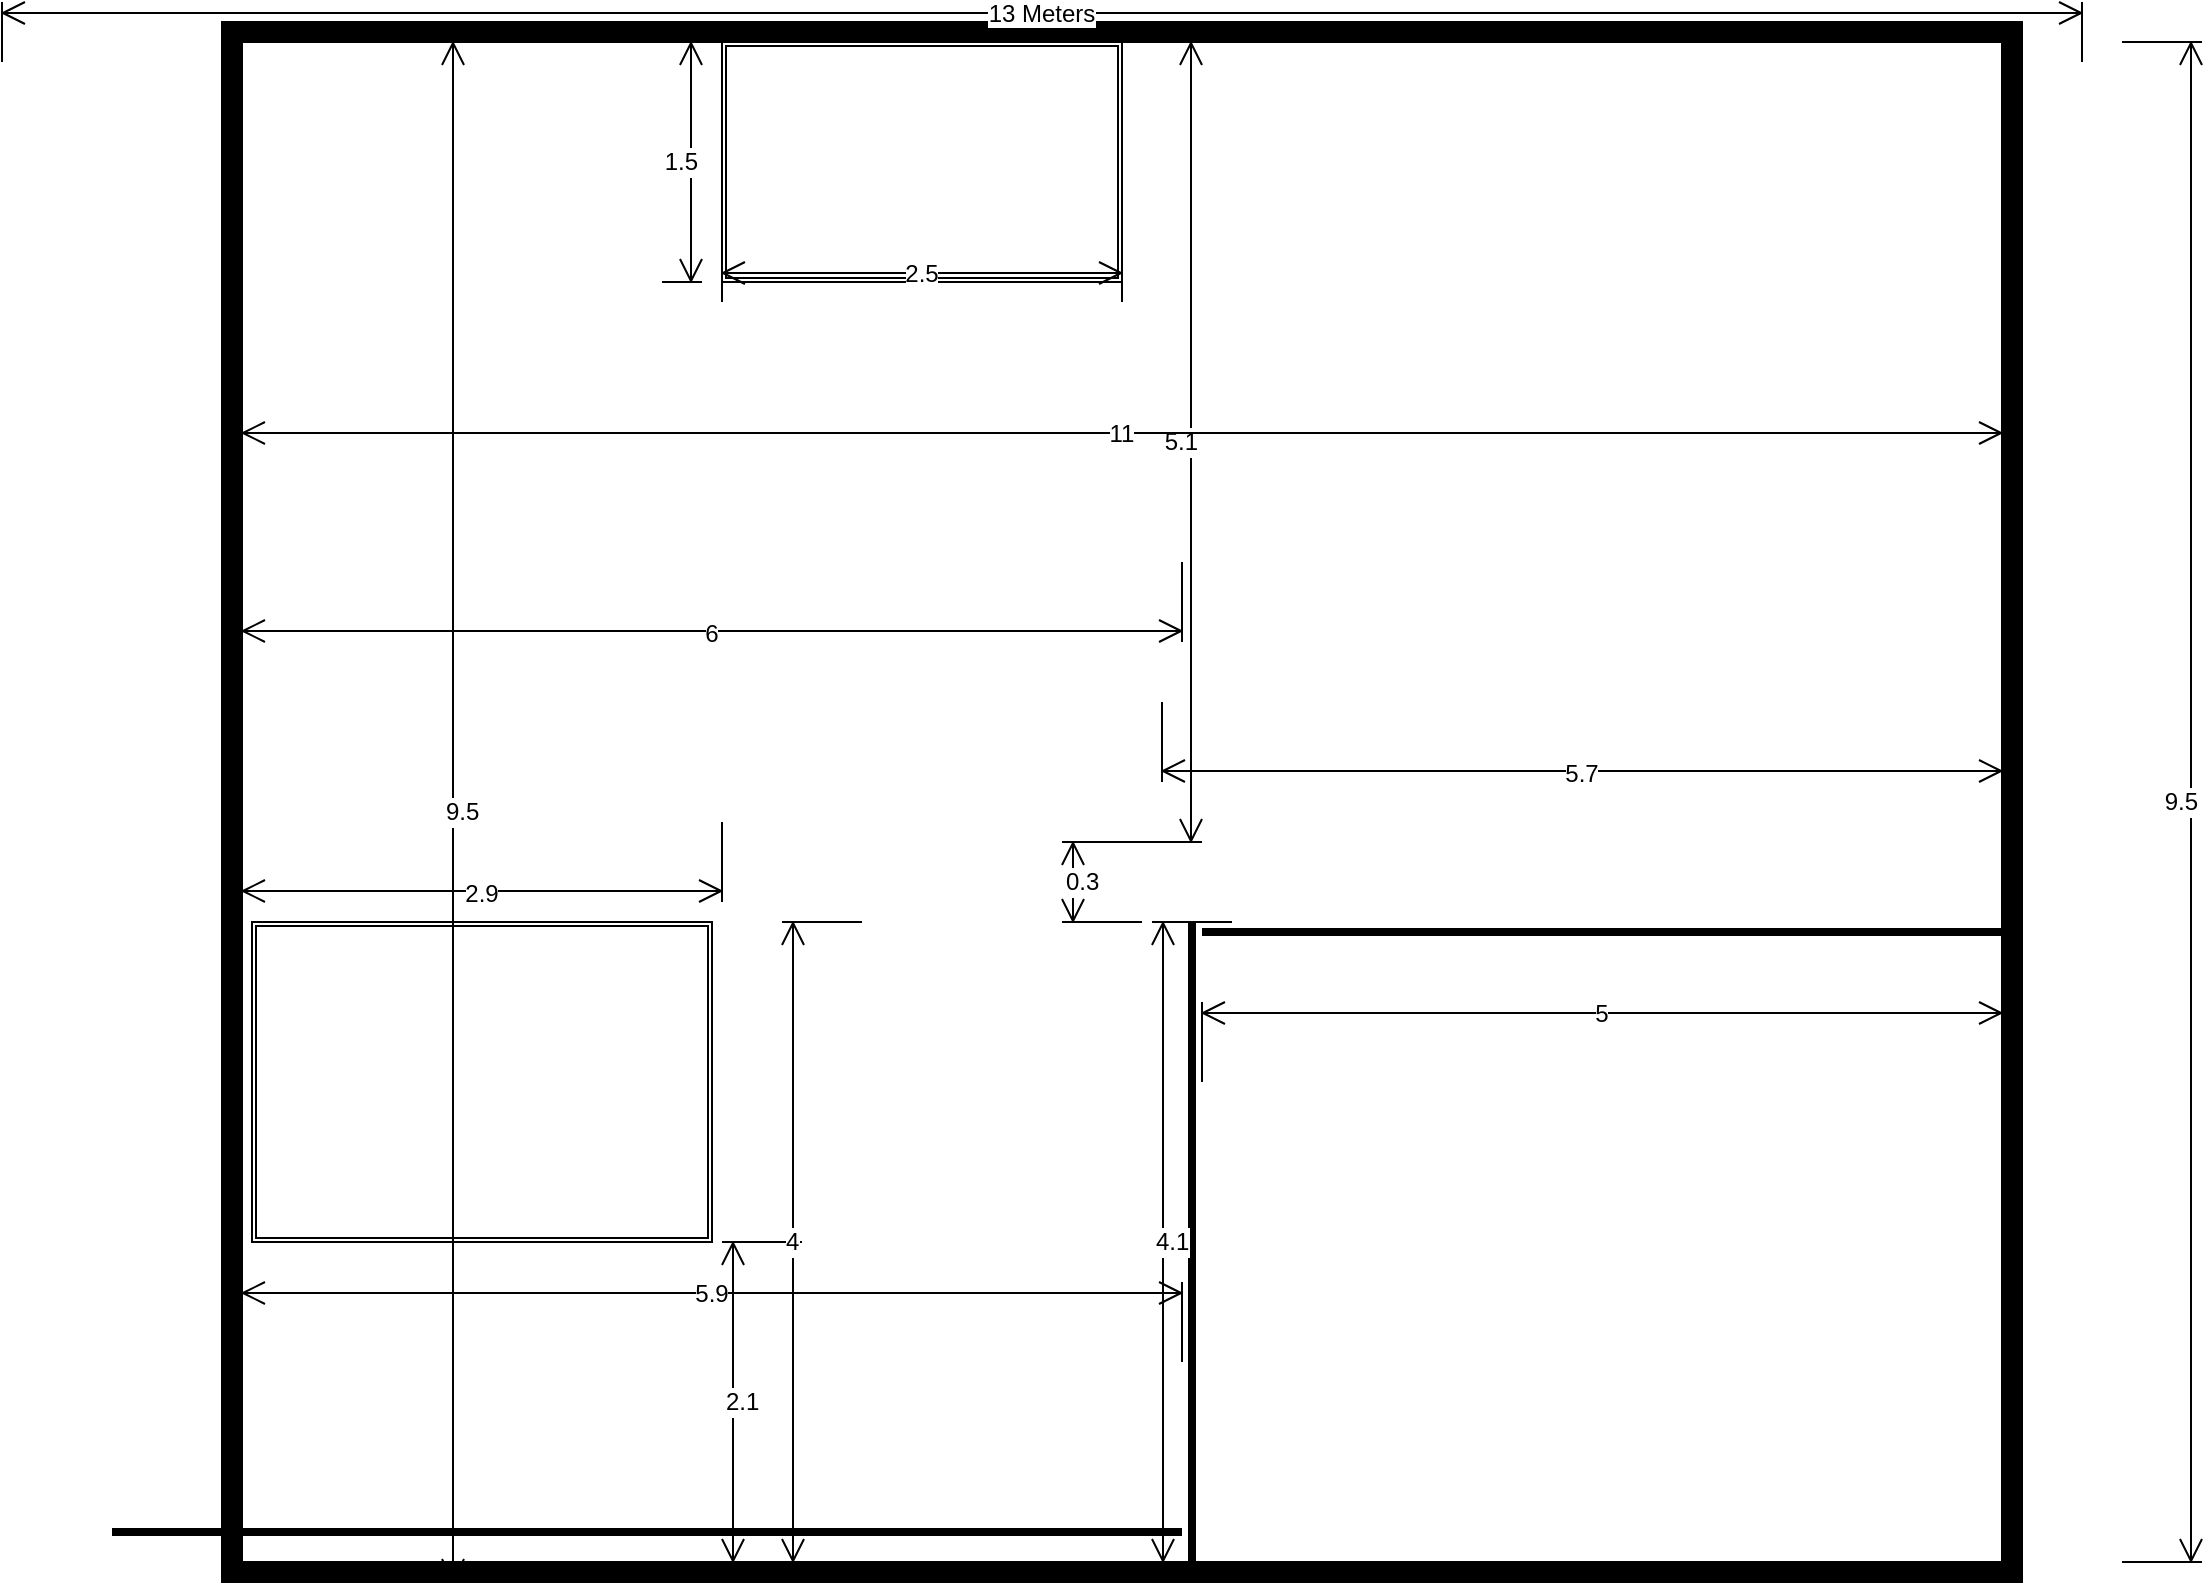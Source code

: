 <mxfile version="13.6.2" type="github">
  <diagram name="Page-1" id="38b20595-45e3-9b7f-d5ca-b57f44c5b66d">
    <mxGraphModel dx="1931" dy="997" grid="1" gridSize="10" guides="1" tooltips="1" connect="1" arrows="1" fold="1" page="1" pageScale="1" pageWidth="1169" pageHeight="827" background="#ffffff" math="0" shadow="0">
      <root>
        <mxCell id="0" />
        <mxCell id="1" parent="0" />
        <mxCell id="hN5Dp_MHmyaqK9XTyMVl-1" value="" style="verticalLabelPosition=bottom;html=1;verticalAlign=top;align=center;shape=mxgraph.floorplan.room;fillColor=#000000;" vertex="1" parent="1">
          <mxGeometry x="150" y="30" width="900" height="780" as="geometry" />
        </mxCell>
        <mxCell id="hN5Dp_MHmyaqK9XTyMVl-2" value="" style="line;strokeWidth=4;html=1;perimeter=backbonePerimeter;points=[];outlineConnect=0;" vertex="1" parent="1">
          <mxGeometry x="640" y="480" width="400" height="10" as="geometry" />
        </mxCell>
        <mxCell id="hN5Dp_MHmyaqK9XTyMVl-3" value="" style="line;strokeWidth=4;direction=south;html=1;perimeter=backbonePerimeter;points=[];outlineConnect=0;" vertex="1" parent="1">
          <mxGeometry x="630" y="480" width="10" height="320" as="geometry" />
        </mxCell>
        <mxCell id="hN5Dp_MHmyaqK9XTyMVl-4" value="" style="line;strokeWidth=4;html=1;perimeter=backbonePerimeter;points=[];outlineConnect=0;" vertex="1" parent="1">
          <mxGeometry x="95" y="780" width="535" height="10" as="geometry" />
        </mxCell>
        <mxCell id="hN5Dp_MHmyaqK9XTyMVl-5" value="5.1&lt;br&gt;" style="shape=dimension;direction=north;whiteSpace=wrap;html=1;align=right;points=[];verticalAlign=middle;labelBackgroundColor=#ffffff" vertex="1" parent="1">
          <mxGeometry x="600" y="40" width="40" height="400" as="geometry" />
        </mxCell>
        <mxCell id="hN5Dp_MHmyaqK9XTyMVl-6" value="5.7" style="shape=dimension;whiteSpace=wrap;html=1;align=center;points=[];verticalAlign=bottom;spacingBottom=-5;labelBackgroundColor=#ffffff" vertex="1" parent="1">
          <mxGeometry x="620" y="370" width="420" height="40" as="geometry" />
        </mxCell>
        <mxCell id="hN5Dp_MHmyaqK9XTyMVl-7" value="5.9&lt;br&gt;" style="shape=dimension;direction=west;whiteSpace=wrap;html=1;align=center;points=[];verticalAlign=top;spacingTop=-8;labelBackgroundColor=#ffffff" vertex="1" parent="1">
          <mxGeometry x="160" y="660" width="470" height="40" as="geometry" />
        </mxCell>
        <mxCell id="hN5Dp_MHmyaqK9XTyMVl-8" value="" style="shape=ext;double=1;rounded=0;whiteSpace=wrap;html=1;" vertex="1" parent="1">
          <mxGeometry x="165" y="480" width="230" height="160" as="geometry" />
        </mxCell>
        <mxCell id="hN5Dp_MHmyaqK9XTyMVl-10" value="9.5" style="shape=dimension;direction=south;whiteSpace=wrap;html=1;align=left;points=[];verticalAlign=middle;labelBackgroundColor=#ffffff" vertex="1" parent="1">
          <mxGeometry x="260" y="40" width="40" height="770" as="geometry" />
        </mxCell>
        <mxCell id="hN5Dp_MHmyaqK9XTyMVl-12" value="6" style="shape=dimension;whiteSpace=wrap;html=1;align=center;points=[];verticalAlign=bottom;spacingBottom=-5;labelBackgroundColor=#ffffff" vertex="1" parent="1">
          <mxGeometry x="160" y="300" width="470" height="40" as="geometry" />
        </mxCell>
        <mxCell id="hN5Dp_MHmyaqK9XTyMVl-13" value="" style="shape=ext;double=1;rounded=0;whiteSpace=wrap;html=1;" vertex="1" parent="1">
          <mxGeometry x="400" y="40" width="200" height="120" as="geometry" />
        </mxCell>
        <mxCell id="hN5Dp_MHmyaqK9XTyMVl-14" value="1.5" style="shape=dimension;direction=north;whiteSpace=wrap;html=1;align=right;points=[];verticalAlign=middle;labelBackgroundColor=#ffffff" vertex="1" parent="1">
          <mxGeometry x="370" y="40" width="20" height="120" as="geometry" />
        </mxCell>
        <mxCell id="hN5Dp_MHmyaqK9XTyMVl-16" value="2.5" style="shape=dimension;direction=west;whiteSpace=wrap;html=1;align=center;points=[];verticalAlign=top;spacingTop=-8;labelBackgroundColor=#ffffff" vertex="1" parent="1">
          <mxGeometry x="400" y="150" width="200" height="20" as="geometry" />
        </mxCell>
        <mxCell id="hN5Dp_MHmyaqK9XTyMVl-21" value="13 Meters" style="shape=dimension;direction=west;whiteSpace=wrap;html=1;align=center;points=[];verticalAlign=top;spacingTop=-8;labelBackgroundColor=#ffffff" vertex="1" parent="1">
          <mxGeometry x="40" y="20" width="1040" height="30" as="geometry" />
        </mxCell>
        <mxCell id="hN5Dp_MHmyaqK9XTyMVl-22" value="4.1" style="shape=dimension;direction=south;whiteSpace=wrap;html=1;align=left;points=[];verticalAlign=middle;labelBackgroundColor=#ffffff" vertex="1" parent="1">
          <mxGeometry x="615" y="480" width="40" height="320" as="geometry" />
        </mxCell>
        <mxCell id="hN5Dp_MHmyaqK9XTyMVl-24" value="9.5&lt;br&gt;" style="shape=dimension;direction=north;whiteSpace=wrap;html=1;align=right;points=[];verticalAlign=middle;labelBackgroundColor=#ffffff" vertex="1" parent="1">
          <mxGeometry x="1100" y="40" width="40" height="760" as="geometry" />
        </mxCell>
        <mxCell id="hN5Dp_MHmyaqK9XTyMVl-25" value="0.3" style="shape=dimension;direction=south;whiteSpace=wrap;html=1;align=left;points=[];verticalAlign=middle;labelBackgroundColor=#ffffff" vertex="1" parent="1">
          <mxGeometry x="570" y="440" width="40" height="40" as="geometry" />
        </mxCell>
        <mxCell id="hN5Dp_MHmyaqK9XTyMVl-26" value="5" style="shape=dimension;direction=west;whiteSpace=wrap;html=1;align=center;points=[];verticalAlign=top;spacingTop=-8;labelBackgroundColor=#ffffff" vertex="1" parent="1">
          <mxGeometry x="640" y="520" width="400" height="40" as="geometry" />
        </mxCell>
        <mxCell id="hN5Dp_MHmyaqK9XTyMVl-28" value="11&lt;br&gt;" style="shape=dimension;direction=west;whiteSpace=wrap;html=1;align=center;points=[];verticalAlign=top;spacingTop=-8;labelBackgroundColor=#ffffff" vertex="1" parent="1">
          <mxGeometry x="160" y="230" width="880" height="40" as="geometry" />
        </mxCell>
        <mxCell id="hN5Dp_MHmyaqK9XTyMVl-29" value="2.9" style="shape=dimension;whiteSpace=wrap;html=1;align=center;points=[];verticalAlign=bottom;spacingBottom=-5;labelBackgroundColor=#ffffff" vertex="1" parent="1">
          <mxGeometry x="160" y="430" width="240" height="40" as="geometry" />
        </mxCell>
        <mxCell id="hN5Dp_MHmyaqK9XTyMVl-30" value="2.1" style="shape=dimension;direction=south;whiteSpace=wrap;html=1;align=left;points=[];verticalAlign=middle;labelBackgroundColor=#ffffff" vertex="1" parent="1">
          <mxGeometry x="400" y="640" width="40" height="160" as="geometry" />
        </mxCell>
        <mxCell id="hN5Dp_MHmyaqK9XTyMVl-31" value="4" style="shape=dimension;direction=south;whiteSpace=wrap;html=1;align=left;points=[];verticalAlign=middle;labelBackgroundColor=#ffffff" vertex="1" parent="1">
          <mxGeometry x="430" y="480" width="40" height="320" as="geometry" />
        </mxCell>
      </root>
    </mxGraphModel>
  </diagram>
</mxfile>
